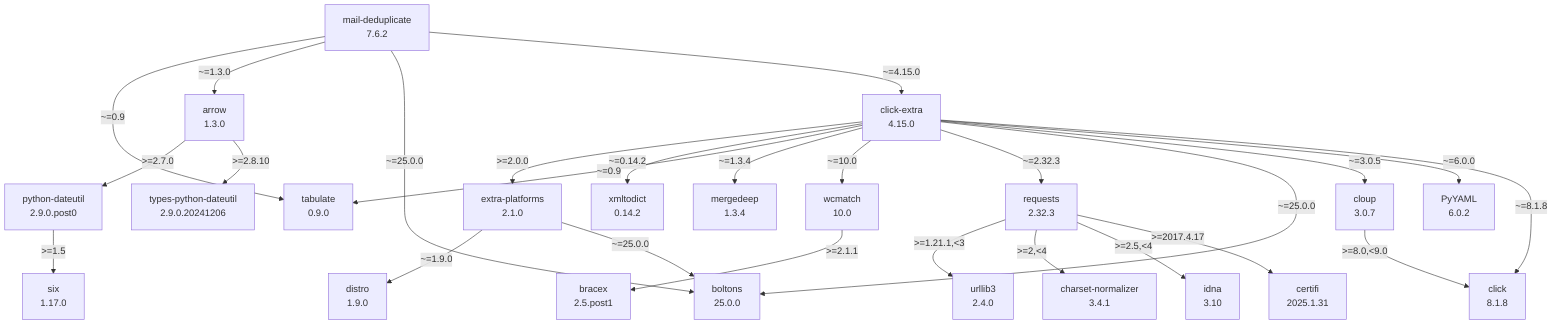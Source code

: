flowchart TD
    classDef missing stroke-dasharray: 5
    arrow["arrow\n1.3.0"]
    boltons["boltons\n25.0.0"]
    bracex["bracex\n2.5.post1"]
    certifi["certifi\n2025.1.31"]
    charset-normalizer["charset-normalizer\n3.4.1"]
    click-extra["click-extra\n4.15.0"]
    click_0["click\n8.1.8"]
    cloup["cloup\n3.0.7"]
    distro["distro\n1.9.0"]
    extra-platforms["extra-platforms\n2.1.0"]
    idna["idna\n3.10"]
    mail-deduplicate["mail-deduplicate\n7.6.2"]
    mergedeep["mergedeep\n1.3.4"]
    python-dateutil["python-dateutil\n2.9.0.post0"]
    pyyaml["PyYAML\n6.0.2"]
    requests["requests\n2.32.3"]
    six["six\n1.17.0"]
    tabulate["tabulate\n0.9.0"]
    types-python-dateutil["types-python-dateutil\n2.9.0.20241206"]
    urllib3["urllib3\n2.4.0"]
    wcmatch["wcmatch\n10.0"]
    xmltodict["xmltodict\n0.14.2"]
    arrow -- ">=2.7.0" --> python-dateutil
    arrow -- ">=2.8.10" --> types-python-dateutil
    click-extra -- ">=2.0.0" --> extra-platforms
    click-extra -- "~=0.14.2" --> xmltodict
    click-extra -- "~=0.9" --> tabulate
    click-extra -- "~=1.3.4" --> mergedeep
    click-extra -- "~=10.0" --> wcmatch
    click-extra -- "~=2.32.3" --> requests
    click-extra -- "~=25.0.0" --> boltons
    click-extra -- "~=3.0.5" --> cloup
    click-extra -- "~=6.0.0" --> pyyaml
    click-extra -- "~=8.1.8" --> click_0
    cloup -- ">=8.0,<9.0" --> click_0
    extra-platforms -- "~=1.9.0" --> distro
    extra-platforms -- "~=25.0.0" --> boltons
    mail-deduplicate -- "~=0.9" --> tabulate
    mail-deduplicate -- "~=1.3.0" --> arrow
    mail-deduplicate -- "~=25.0.0" --> boltons
    mail-deduplicate -- "~=4.15.0" --> click-extra
    python-dateutil -- ">=1.5" --> six
    requests -- ">=1.21.1,<3" --> urllib3
    requests -- ">=2,<4" --> charset-normalizer
    requests -- ">=2.5,<4" --> idna
    requests -- ">=2017.4.17" --> certifi
    wcmatch -- ">=2.1.1" --> bracex